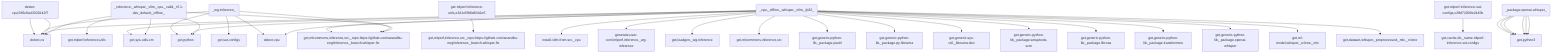 graph TD
    app-mlperf-inference,d775cac873ee4231_(_reference,_whisper,_vllm,_cpu,_valid,_r5.1-dev_default,_offline_) --> detect,os
    app-mlperf-inference,d775cac873ee4231_(_reference,_whisper,_vllm,_cpu,_valid,_r5.1-dev_default,_offline_) --> get,sys-utils-cm
    app-mlperf-inference,d775cac873ee4231_(_reference,_whisper,_vllm,_cpu,_valid,_r5.1-dev_default,_offline_) --> get,python
    app-mlperf-inference,d775cac873ee4231_(_reference,_whisper,_vllm,_cpu,_valid,_r5.1-dev_default,_offline_) --> get,mlcommons,inference,src,_repo.https://github.com/anandhu-eng/inference,_branch.whisper-fix
    get-mlperf-inference-utils,e341e5f86d8342e5 --> get,mlperf,inference,src,_repo.https://github.com/anandhu-eng/inference,_branch.whisper-fix
    app-mlperf-inference,d775cac873ee4231_(_reference,_whisper,_vllm,_cpu,_valid,_r5.1-dev_default,_offline_) --> get,mlperf,inference,utils
    app-mlperf-inference-mlcommons-python,ff149e9781fc4b65_(_cpu,_offline,_whisper,_vllm,_fp32_) --> detect,os
    detect-cpu,586c8a43320142f7 --> detect,os
    app-mlperf-inference-mlcommons-python,ff149e9781fc4b65_(_cpu,_offline,_whisper,_vllm,_fp32_) --> detect,cpu
    app-mlperf-inference-mlcommons-python,ff149e9781fc4b65_(_cpu,_offline,_whisper,_vllm,_fp32_) --> get,sys-utils-cm
    app-mlperf-inference-mlcommons-python,ff149e9781fc4b65_(_cpu,_offline,_whisper,_vllm,_fp32_) --> get,python
    app-mlperf-inference-mlcommons-python,ff149e9781fc4b65_(_cpu,_offline,_whisper,_vllm,_fp32_) --> install-vllm-from-src,_cpu
    generate-mlperf-inference-user-conf,3af4475745964b93_(_wg-inference_) --> detect,os
    detect-cpu,586c8a43320142f7 --> detect,os
    generate-mlperf-inference-user-conf,3af4475745964b93_(_wg-inference_) --> detect,cpu
    generate-mlperf-inference-user-conf,3af4475745964b93_(_wg-inference_) --> get,python
    get-mlperf-inference-sut-configs,c2fbf72009e2445b --> get,cache,dir,_name.mlperf-inference-sut-configs
    generate-mlperf-inference-user-conf,3af4475745964b93_(_wg-inference_) --> get,sut,configs
    generate-mlperf-inference-user-conf,3af4475745964b93_(_wg-inference_) --> get,mlcommons,inference,src,_repo.https://github.com/anandhu-eng/inference,_branch.whisper-fix
    app-mlperf-inference-mlcommons-python,ff149e9781fc4b65_(_cpu,_offline,_whisper,_vllm,_fp32_) --> generate,user-conf,mlperf,inference,_wg-inference
    app-mlperf-inference-mlcommons-python,ff149e9781fc4b65_(_cpu,_offline,_whisper,_vllm,_fp32_) --> get,loadgen,_wg-inference
    app-mlperf-inference-mlcommons-python,ff149e9781fc4b65_(_cpu,_offline,_whisper,_vllm,_fp32_) --> get,mlcommons,inference,src,_repo.https://github.com/anandhu-eng/inference,_branch.whisper-fix
    app-mlperf-inference-mlcommons-python,ff149e9781fc4b65_(_cpu,_offline,_whisper,_vllm,_fp32_) --> get,mlcommons,inference,src
    get-generic-python-lib,94b62a682bc44791_(_package.psutil_) --> get,python3
    app-mlperf-inference-mlcommons-python,ff149e9781fc4b65_(_cpu,_offline,_whisper,_vllm,_fp32_) --> get,generic-python-lib,_package.psutil
    get-generic-python-lib,94b62a682bc44791_(_package.py-libnuma_) --> get,python3
    app-mlperf-inference-mlcommons-python,ff149e9781fc4b65_(_cpu,_offline,_whisper,_vllm,_fp32_) --> get,generic-python-lib,_package.py-libnuma
    app-mlperf-inference-mlcommons-python,ff149e9781fc4b65_(_cpu,_offline,_whisper,_vllm,_fp32_) --> get,generic-sys-util,_libnuma-dev
    get-generic-python-lib,94b62a682bc44791_(_package.setuptools-scm_) --> get,python3
    app-mlperf-inference-mlcommons-python,ff149e9781fc4b65_(_cpu,_offline,_whisper,_vllm,_fp32_) --> get,generic-python-lib,_package.setuptools-scm
    get-generic-python-lib,94b62a682bc44791_(_package.librosa_) --> get,python3
    app-mlperf-inference-mlcommons-python,ff149e9781fc4b65_(_cpu,_offline,_whisper,_vllm,_fp32_) --> get,generic-python-lib,_package.librosa
    get-generic-python-lib,94b62a682bc44791_(_package.transformers_) --> get,python3
    app-mlperf-inference-mlcommons-python,ff149e9781fc4b65_(_cpu,_offline,_whisper,_vllm,_fp32_) --> get,generic-python-lib,_package.transformers
    get-generic-python-lib,94b62a682bc44791_(_package.openai-whisper_) --> get,python3
    app-mlperf-inference-mlcommons-python,ff149e9781fc4b65_(_cpu,_offline,_whisper,_vllm,_fp32_) --> get,generic-python-lib,_package.openai-whisper
    app-mlperf-inference-mlcommons-python,ff149e9781fc4b65_(_cpu,_offline,_whisper,_vllm,_fp32_) --> get,ml-model,whisper,_rclone,_mlc
    app-mlperf-inference-mlcommons-python,ff149e9781fc4b65_(_cpu,_offline,_whisper,_vllm,_fp32_) --> get,dataset,whisper,_preprocessed,_mlc,_rclone